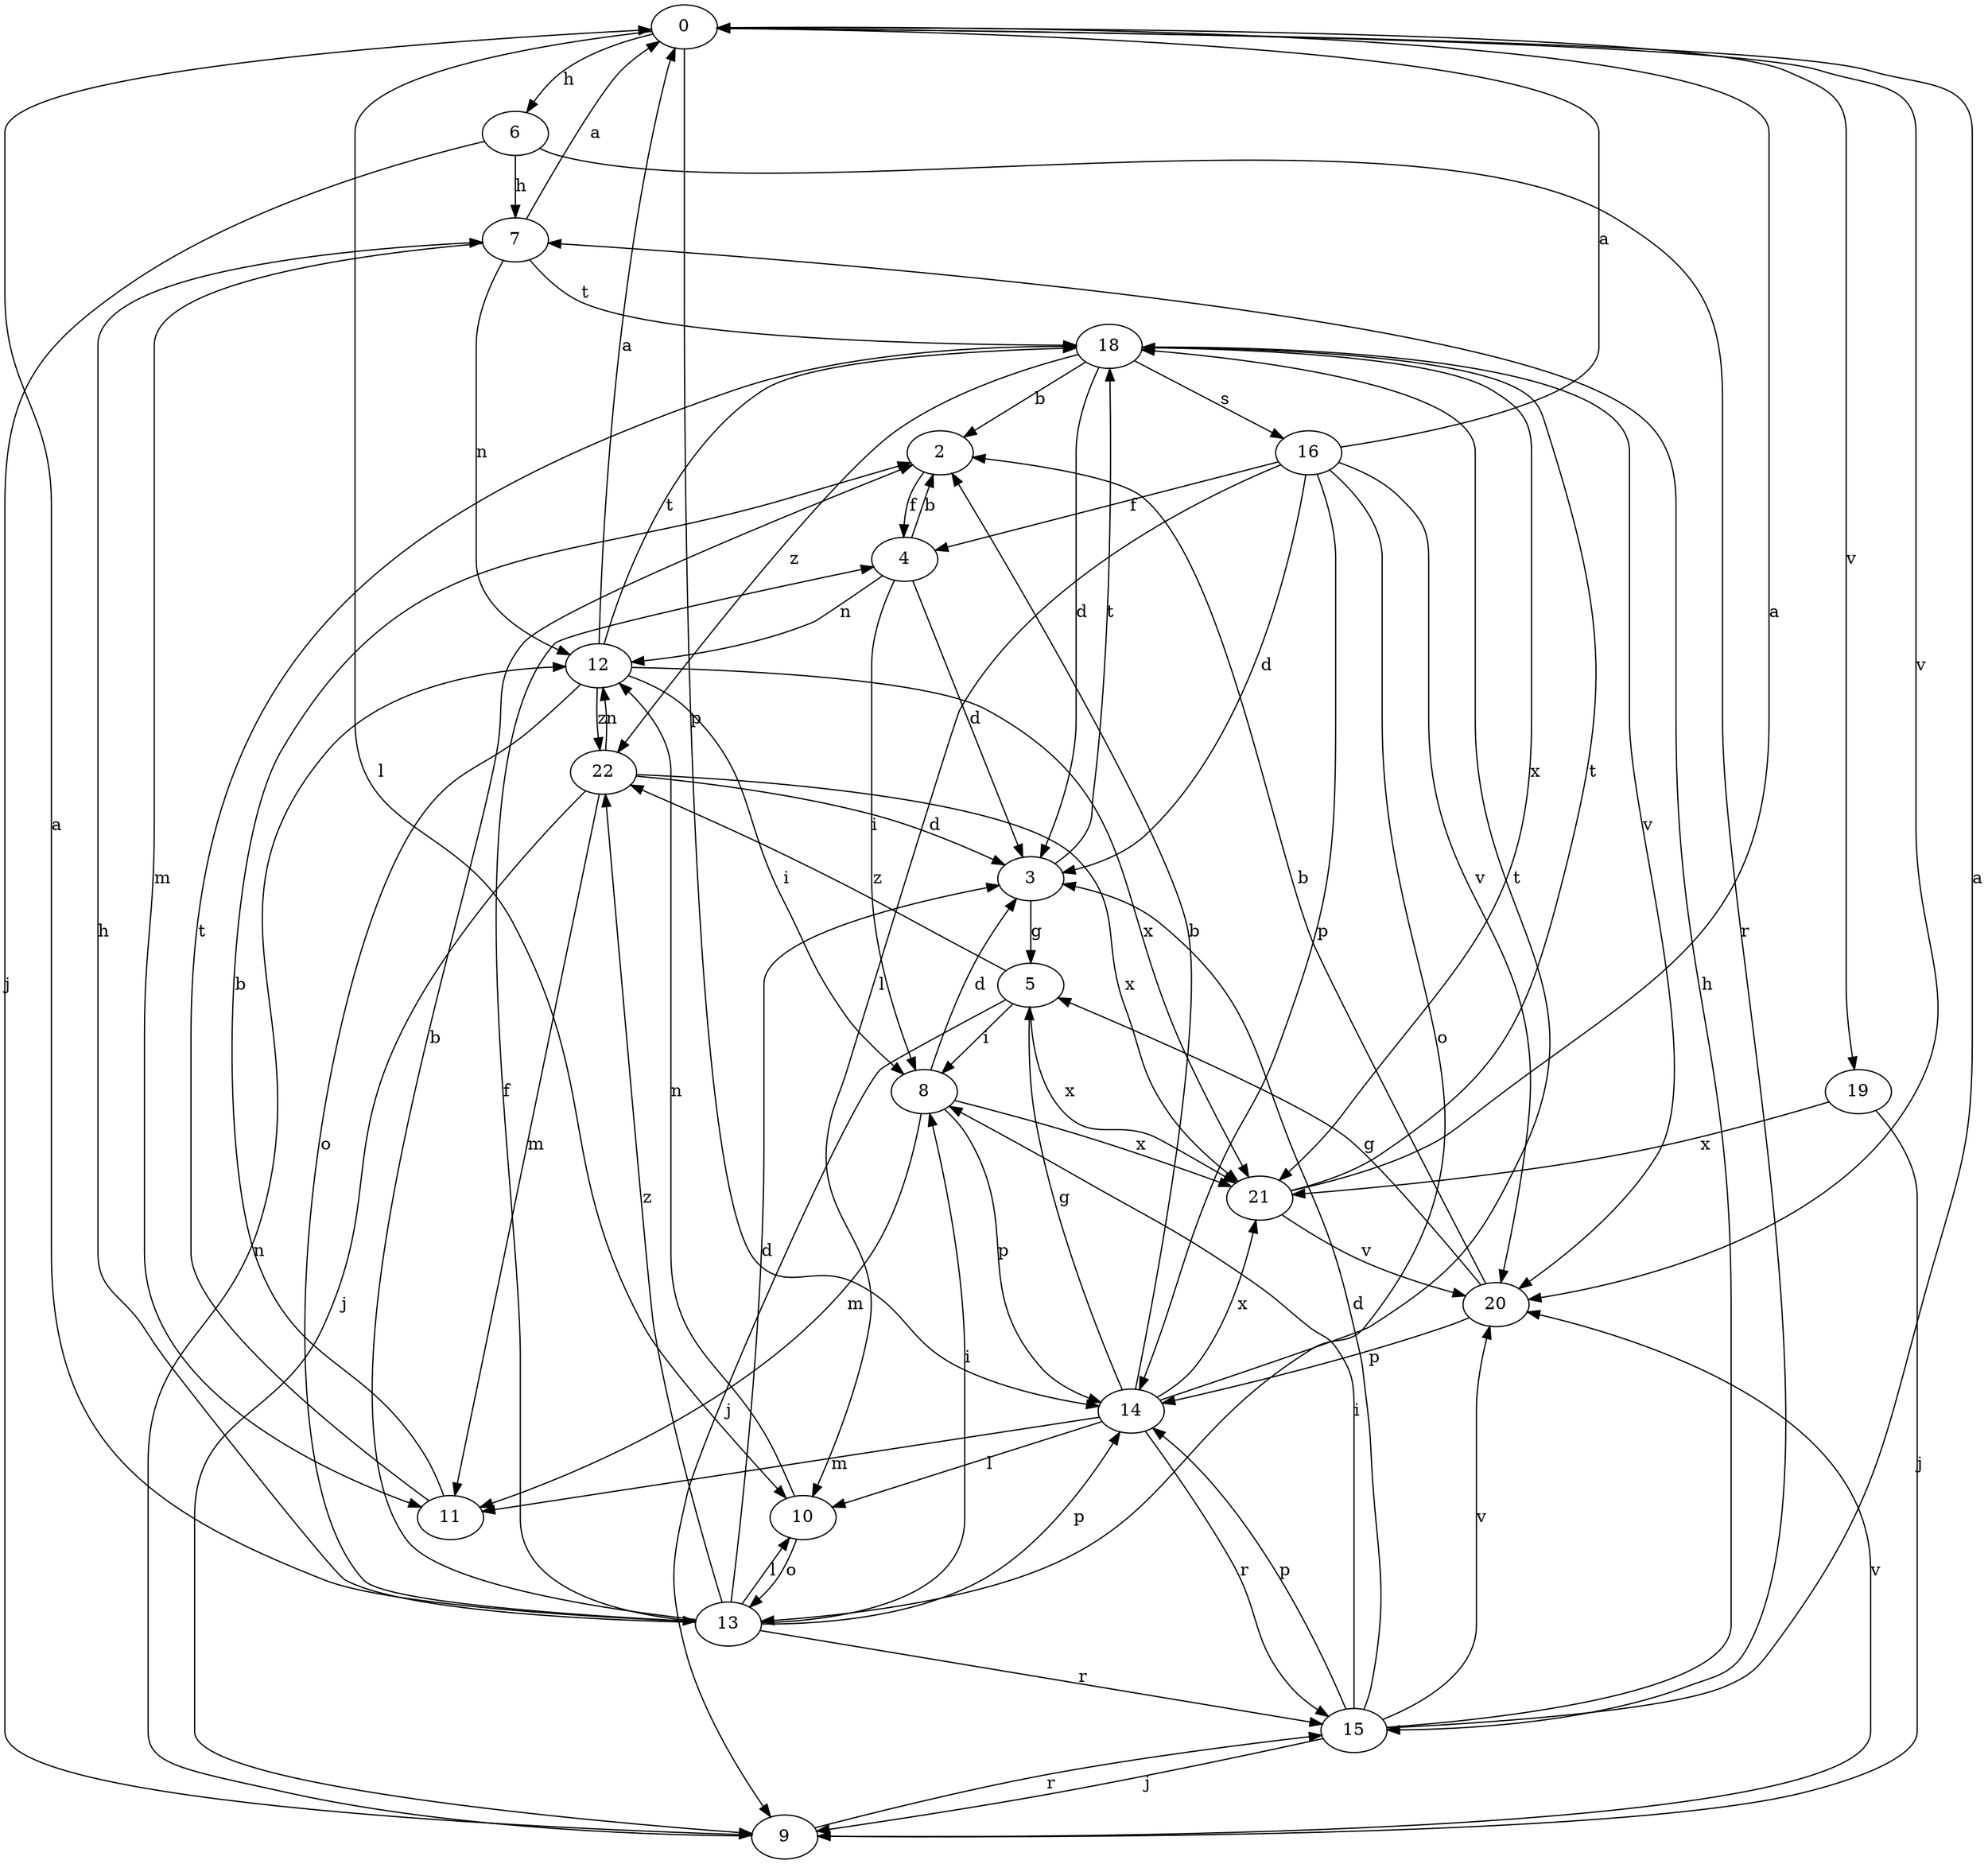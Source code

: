 strict digraph  {
0;
2;
3;
4;
5;
6;
7;
8;
9;
10;
11;
12;
13;
14;
15;
16;
18;
19;
20;
21;
22;
0 -> 6  [label=h];
0 -> 10  [label=l];
0 -> 14  [label=p];
0 -> 19  [label=v];
0 -> 20  [label=v];
2 -> 4  [label=f];
3 -> 5  [label=g];
3 -> 18  [label=t];
4 -> 2  [label=b];
4 -> 3  [label=d];
4 -> 8  [label=i];
4 -> 12  [label=n];
5 -> 8  [label=i];
5 -> 9  [label=j];
5 -> 21  [label=x];
5 -> 22  [label=z];
6 -> 7  [label=h];
6 -> 9  [label=j];
6 -> 15  [label=r];
7 -> 0  [label=a];
7 -> 11  [label=m];
7 -> 12  [label=n];
7 -> 18  [label=t];
8 -> 3  [label=d];
8 -> 11  [label=m];
8 -> 14  [label=p];
8 -> 21  [label=x];
9 -> 12  [label=n];
9 -> 15  [label=r];
9 -> 20  [label=v];
10 -> 12  [label=n];
10 -> 13  [label=o];
11 -> 2  [label=b];
11 -> 18  [label=t];
12 -> 0  [label=a];
12 -> 8  [label=i];
12 -> 13  [label=o];
12 -> 18  [label=t];
12 -> 21  [label=x];
12 -> 22  [label=z];
13 -> 0  [label=a];
13 -> 2  [label=b];
13 -> 3  [label=d];
13 -> 4  [label=f];
13 -> 7  [label=h];
13 -> 8  [label=i];
13 -> 10  [label=l];
13 -> 14  [label=p];
13 -> 15  [label=r];
13 -> 22  [label=z];
14 -> 2  [label=b];
14 -> 5  [label=g];
14 -> 10  [label=l];
14 -> 11  [label=m];
14 -> 15  [label=r];
14 -> 18  [label=t];
14 -> 21  [label=x];
15 -> 0  [label=a];
15 -> 3  [label=d];
15 -> 7  [label=h];
15 -> 8  [label=i];
15 -> 9  [label=j];
15 -> 14  [label=p];
15 -> 20  [label=v];
16 -> 0  [label=a];
16 -> 3  [label=d];
16 -> 4  [label=f];
16 -> 10  [label=l];
16 -> 13  [label=o];
16 -> 14  [label=p];
16 -> 20  [label=v];
18 -> 2  [label=b];
18 -> 3  [label=d];
18 -> 16  [label=s];
18 -> 20  [label=v];
18 -> 21  [label=x];
18 -> 22  [label=z];
19 -> 9  [label=j];
19 -> 21  [label=x];
20 -> 2  [label=b];
20 -> 5  [label=g];
20 -> 14  [label=p];
21 -> 0  [label=a];
21 -> 18  [label=t];
21 -> 20  [label=v];
22 -> 3  [label=d];
22 -> 9  [label=j];
22 -> 11  [label=m];
22 -> 12  [label=n];
22 -> 21  [label=x];
}

